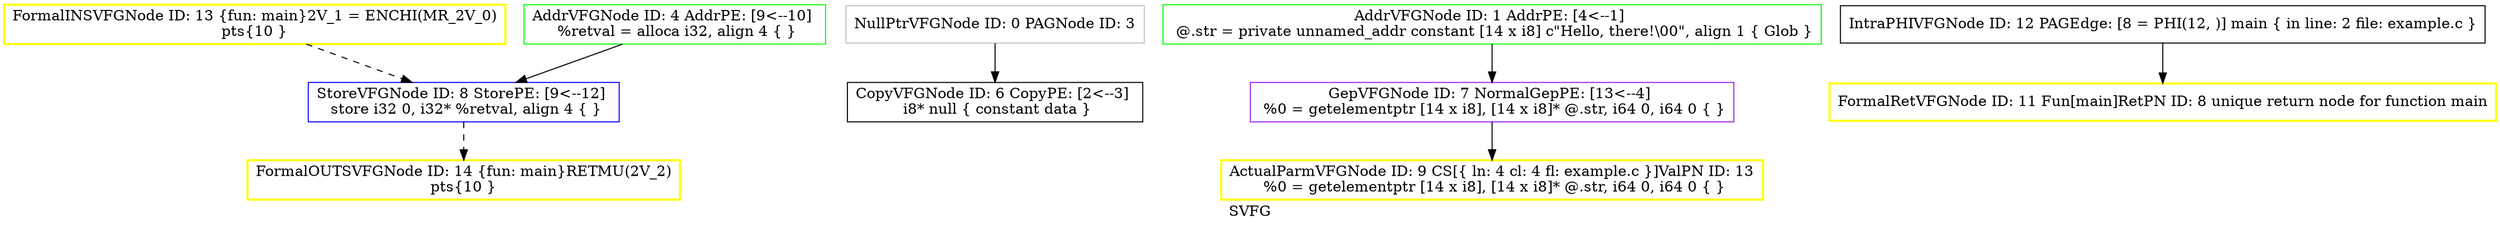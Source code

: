digraph "SVFG" {
	label="SVFG";

	Node0x563472df69c0 [shape=record,color=yellow,penwidth=2,label="{FormalOUTSVFGNode ID: 14 \{fun: main\}RETMU(2V_2)\npts\{10 \}\n}"];
	Node0x563472df6550 [shape=record,color=yellow,penwidth=2,label="{FormalINSVFGNode ID: 13 \{fun: main\}2V_1 = ENCHI(MR_2V_0)\npts\{10 \}\n}"];
	Node0x563472df6550 -> Node0x563472e3ab30[style=dashed];
	Node0x563472e2f7e0 [shape=record,color=grey,label="{NullPtrVFGNode ID: 0 PAGNode ID: 3\n}"];
	Node0x563472e2f7e0 -> Node0x563472e3a870[style=solid];
	Node0x563472e2f1f0 [shape=record,color=green,label="{AddrVFGNode ID: 1 AddrPE: [4\<--1]  \n @.str = private unnamed_addr constant [14 x i8] c\"Hello, there!\\00\", align 1 \{ Glob  \}}"];
	Node0x563472e2f1f0 -> Node0x563472e3a9d0[style=solid];
	Node0x563472e3a4d0 [shape=record,color=green,label="{AddrVFGNode ID: 4 AddrPE: [9\<--10]  \n   %retval = alloca i32, align 4 \{  \}}"];
	Node0x563472e3a4d0 -> Node0x563472e3ab30[style=solid];
	Node0x563472e3a870 [shape=record,color=black,label="{CopyVFGNode ID: 6 CopyPE: [2\<--3]  \n i8* null \{ constant data \}}"];
	Node0x563472e3a9d0 [shape=record,color=purple,label="{GepVFGNode ID: 7 NormalGepPE: [13\<--4]  \n   %0 = getelementptr [14 x i8], [14 x i8]* @.str, i64 0, i64 0 \{  \}}"];
	Node0x563472e3a9d0 -> Node0x563472e3ac60[style=solid];
	Node0x563472e3ab30 [shape=record,color=blue,label="{StoreVFGNode ID: 8 StorePE: [9\<--12]  \n   store i32 0, i32* %retval, align 4 \{  \}}"];
	Node0x563472e3ab30 -> Node0x563472df69c0[style=dashed];
	Node0x563472e3ac60 [shape=record,color=yellow,penwidth=2,label="{ActualParmVFGNode ID: 9 CS[\{ ln: 4  cl: 4  fl: example.c \}]ValPN ID: 13\n   %0 = getelementptr [14 x i8], [14 x i8]* @.str, i64 0, i64 0 \{  \}}"];
	Node0x563472e3afd0 [shape=record,color=yellow,penwidth=2,label="{FormalRetVFGNode ID: 11 Fun[main]RetPN ID: 8 unique return node for function main}"];
	Node0x563472e2f870 [shape=record,color=black,label="{IntraPHIVFGNode ID: 12 PAGEdge: [8 = PHI(12, )]    main \{ in line: 2 file: example.c \}}"];
	Node0x563472e2f870 -> Node0x563472e3afd0[style=solid];
}
